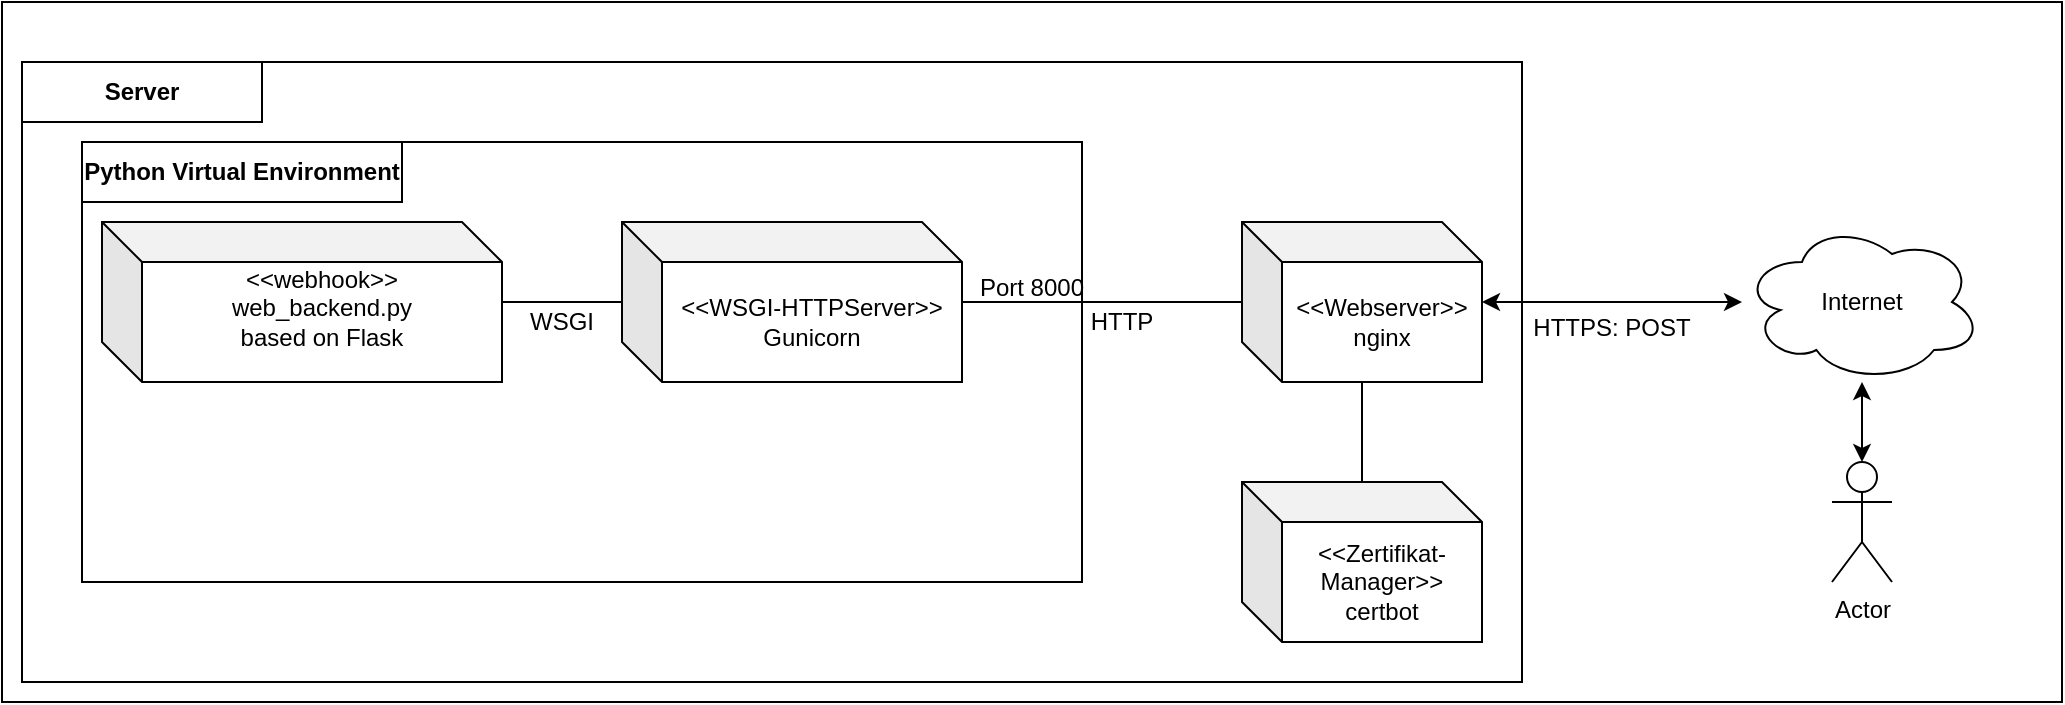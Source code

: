 <mxfile version="13.0.3" type="device"><diagram id="roh-Hr0yrE2EFlBhZGbs" name="Page-1"><mxGraphModel dx="1360" dy="906" grid="1" gridSize="10" guides="1" tooltips="1" connect="1" arrows="1" fold="1" page="1" pageScale="1" pageWidth="1100" pageHeight="850" math="0" shadow="0"><root><mxCell id="0"/><mxCell id="1" parent="0"/><mxCell id="eaJdfG1w8mPD1a4E0vAf-56" value="" style="rounded=0;whiteSpace=wrap;html=1;" parent="1" vertex="1"><mxGeometry y="340" width="1030" height="350" as="geometry"/></mxCell><mxCell id="eaJdfG1w8mPD1a4E0vAf-41" value="" style="rounded=0;whiteSpace=wrap;html=1;" parent="1" vertex="1"><mxGeometry x="10" y="370" width="750" height="310" as="geometry"/></mxCell><mxCell id="eaJdfG1w8mPD1a4E0vAf-60" value="" style="rounded=0;whiteSpace=wrap;html=1;" parent="1" vertex="1"><mxGeometry x="40" y="410" width="500" height="220" as="geometry"/></mxCell><mxCell id="eaJdfG1w8mPD1a4E0vAf-1" value="&lt;div&gt;&amp;lt;&amp;lt;webhook&amp;gt;&amp;gt;&lt;/div&gt;&lt;div&gt;web_backend.py&lt;/div&gt;&lt;div&gt;based on Flask&lt;br&gt;&lt;/div&gt;&lt;div&gt;&lt;br&gt;&lt;/div&gt;" style="shape=cube;whiteSpace=wrap;html=1;boundedLbl=1;backgroundOutline=1;darkOpacity=0.05;darkOpacity2=0.1;" parent="1" vertex="1"><mxGeometry x="50" y="450" width="200" height="80" as="geometry"/></mxCell><mxCell id="eaJdfG1w8mPD1a4E0vAf-2" value="&lt;div&gt;&amp;lt;&amp;lt;WSGI-HTTPServer&amp;gt;&amp;gt;&lt;/div&gt;&lt;div&gt;Gunicorn&lt;br&gt;&lt;/div&gt;" style="shape=cube;whiteSpace=wrap;html=1;boundedLbl=1;backgroundOutline=1;darkOpacity=0.05;darkOpacity2=0.1;" parent="1" vertex="1"><mxGeometry x="310" y="450" width="170" height="80" as="geometry"/></mxCell><mxCell id="eaJdfG1w8mPD1a4E0vAf-4" value="&lt;div&gt;&amp;lt;&amp;lt;Webserver&amp;gt;&amp;gt;&lt;/div&gt;&lt;div&gt;nginx&lt;br&gt;&lt;/div&gt;" style="shape=cube;whiteSpace=wrap;html=1;boundedLbl=1;backgroundOutline=1;darkOpacity=0.05;darkOpacity2=0.1;" parent="1" vertex="1"><mxGeometry x="620" y="450" width="120" height="80" as="geometry"/></mxCell><mxCell id="eaJdfG1w8mPD1a4E0vAf-5" value="" style="endArrow=none;html=1;" parent="1" source="eaJdfG1w8mPD1a4E0vAf-1" target="eaJdfG1w8mPD1a4E0vAf-2" edge="1"><mxGeometry width="50" height="50" relative="1" as="geometry"><mxPoint x="269" y="503" as="sourcePoint"/><mxPoint x="370" y="450" as="targetPoint"/></mxGeometry></mxCell><mxCell id="eaJdfG1w8mPD1a4E0vAf-6" value="" style="endArrow=none;html=1;" parent="1" source="eaJdfG1w8mPD1a4E0vAf-2" target="eaJdfG1w8mPD1a4E0vAf-4" edge="1"><mxGeometry width="50" height="50" relative="1" as="geometry"><mxPoint x="400" y="540" as="sourcePoint"/><mxPoint x="450" y="490" as="targetPoint"/></mxGeometry></mxCell><mxCell id="v75NCgjnTeLQwvQ2yjom-9" style="edgeStyle=orthogonalEdgeStyle;rounded=0;orthogonalLoop=1;jettySize=auto;html=1;startArrow=classic;startFill=1;" edge="1" parent="1" source="eaJdfG1w8mPD1a4E0vAf-7" target="eaJdfG1w8mPD1a4E0vAf-4"><mxGeometry relative="1" as="geometry"/></mxCell><mxCell id="eaJdfG1w8mPD1a4E0vAf-7" value="Internet" style="ellipse;shape=cloud;whiteSpace=wrap;html=1;" parent="1" vertex="1"><mxGeometry x="870" y="450" width="120" height="80" as="geometry"/></mxCell><mxCell id="eaJdfG1w8mPD1a4E0vAf-10" value="WSGI" style="text;html=1;strokeColor=none;fillColor=none;align=center;verticalAlign=middle;whiteSpace=wrap;rounded=0;" parent="1" vertex="1"><mxGeometry x="260" y="490" width="40" height="20" as="geometry"/></mxCell><mxCell id="eaJdfG1w8mPD1a4E0vAf-33" value="&lt;div&gt;HTTP&lt;/div&gt;" style="text;html=1;strokeColor=none;fillColor=none;align=center;verticalAlign=middle;whiteSpace=wrap;rounded=0;" parent="1" vertex="1"><mxGeometry x="540" y="490" width="40" height="20" as="geometry"/></mxCell><mxCell id="eaJdfG1w8mPD1a4E0vAf-44" value="&lt;b&gt;Server&lt;/b&gt;" style="rounded=0;whiteSpace=wrap;html=1;" parent="1" vertex="1"><mxGeometry x="10" y="370" width="120" height="30" as="geometry"/></mxCell><mxCell id="eaJdfG1w8mPD1a4E0vAf-46" value="" style="endArrow=none;html=1;" parent="1" source="eaJdfG1w8mPD1a4E0vAf-2" target="eaJdfG1w8mPD1a4E0vAf-34" edge="1"><mxGeometry width="50" height="50" relative="1" as="geometry"><mxPoint x="450" y="490" as="sourcePoint"/><mxPoint x="680" y="490" as="targetPoint"/></mxGeometry></mxCell><mxCell id="eaJdfG1w8mPD1a4E0vAf-51" value="&lt;div&gt;HTTPS: POST&lt;/div&gt;&lt;div&gt;&lt;br&gt;&lt;/div&gt;" style="text;html=1;strokeColor=none;fillColor=none;align=center;verticalAlign=middle;whiteSpace=wrap;rounded=0;" parent="1" vertex="1"><mxGeometry x="760" y="500" width="90" height="20" as="geometry"/></mxCell><mxCell id="eaJdfG1w8mPD1a4E0vAf-53" value="&lt;div&gt;&amp;lt;&amp;lt;Zertifikat-Manager&amp;gt;&amp;gt;&lt;/div&gt;&lt;div&gt;certbot&lt;br&gt;&lt;/div&gt;" style="shape=cube;whiteSpace=wrap;html=1;boundedLbl=1;backgroundOutline=1;darkOpacity=0.05;darkOpacity2=0.1;" parent="1" vertex="1"><mxGeometry x="620" y="580" width="120" height="80" as="geometry"/></mxCell><mxCell id="eaJdfG1w8mPD1a4E0vAf-55" value="" style="endArrow=none;html=1;" parent="1" source="eaJdfG1w8mPD1a4E0vAf-53" target="eaJdfG1w8mPD1a4E0vAf-4" edge="1"><mxGeometry width="50" height="50" relative="1" as="geometry"><mxPoint x="690" y="460" as="sourcePoint"/><mxPoint x="740" y="410" as="targetPoint"/></mxGeometry></mxCell><mxCell id="eaJdfG1w8mPD1a4E0vAf-34" value="&lt;div&gt;Port 8000&lt;/div&gt;&lt;div&gt;&lt;br&gt;&lt;/div&gt;" style="text;html=1;strokeColor=none;fillColor=none;align=center;verticalAlign=middle;whiteSpace=wrap;rounded=0;" parent="1" vertex="1"><mxGeometry x="480" y="480" width="70" height="20" as="geometry"/></mxCell><mxCell id="eaJdfG1w8mPD1a4E0vAf-59" value="" style="endArrow=none;html=1;" parent="1" source="eaJdfG1w8mPD1a4E0vAf-2" target="eaJdfG1w8mPD1a4E0vAf-34" edge="1"><mxGeometry width="50" height="50" relative="1" as="geometry"><mxPoint x="450" y="490" as="sourcePoint"/><mxPoint x="610" y="490" as="targetPoint"/></mxGeometry></mxCell><mxCell id="eaJdfG1w8mPD1a4E0vAf-61" value="&lt;b&gt;Python Virtual Environment&lt;/b&gt;" style="rounded=0;whiteSpace=wrap;html=1;" parent="1" vertex="1"><mxGeometry x="40" y="410" width="160" height="30" as="geometry"/></mxCell><mxCell id="v75NCgjnTeLQwvQ2yjom-4" value="" style="edgeStyle=orthogonalEdgeStyle;rounded=0;orthogonalLoop=1;jettySize=auto;html=1;startArrow=classic;startFill=1;" edge="1" parent="1" source="v75NCgjnTeLQwvQ2yjom-3" target="eaJdfG1w8mPD1a4E0vAf-7"><mxGeometry relative="1" as="geometry"/></mxCell><mxCell id="v75NCgjnTeLQwvQ2yjom-3" value="Actor" style="shape=umlActor;verticalLabelPosition=bottom;labelBackgroundColor=#ffffff;verticalAlign=top;html=1;outlineConnect=0;" vertex="1" parent="1"><mxGeometry x="915" y="570" width="30" height="60" as="geometry"/></mxCell></root></mxGraphModel></diagram></mxfile>